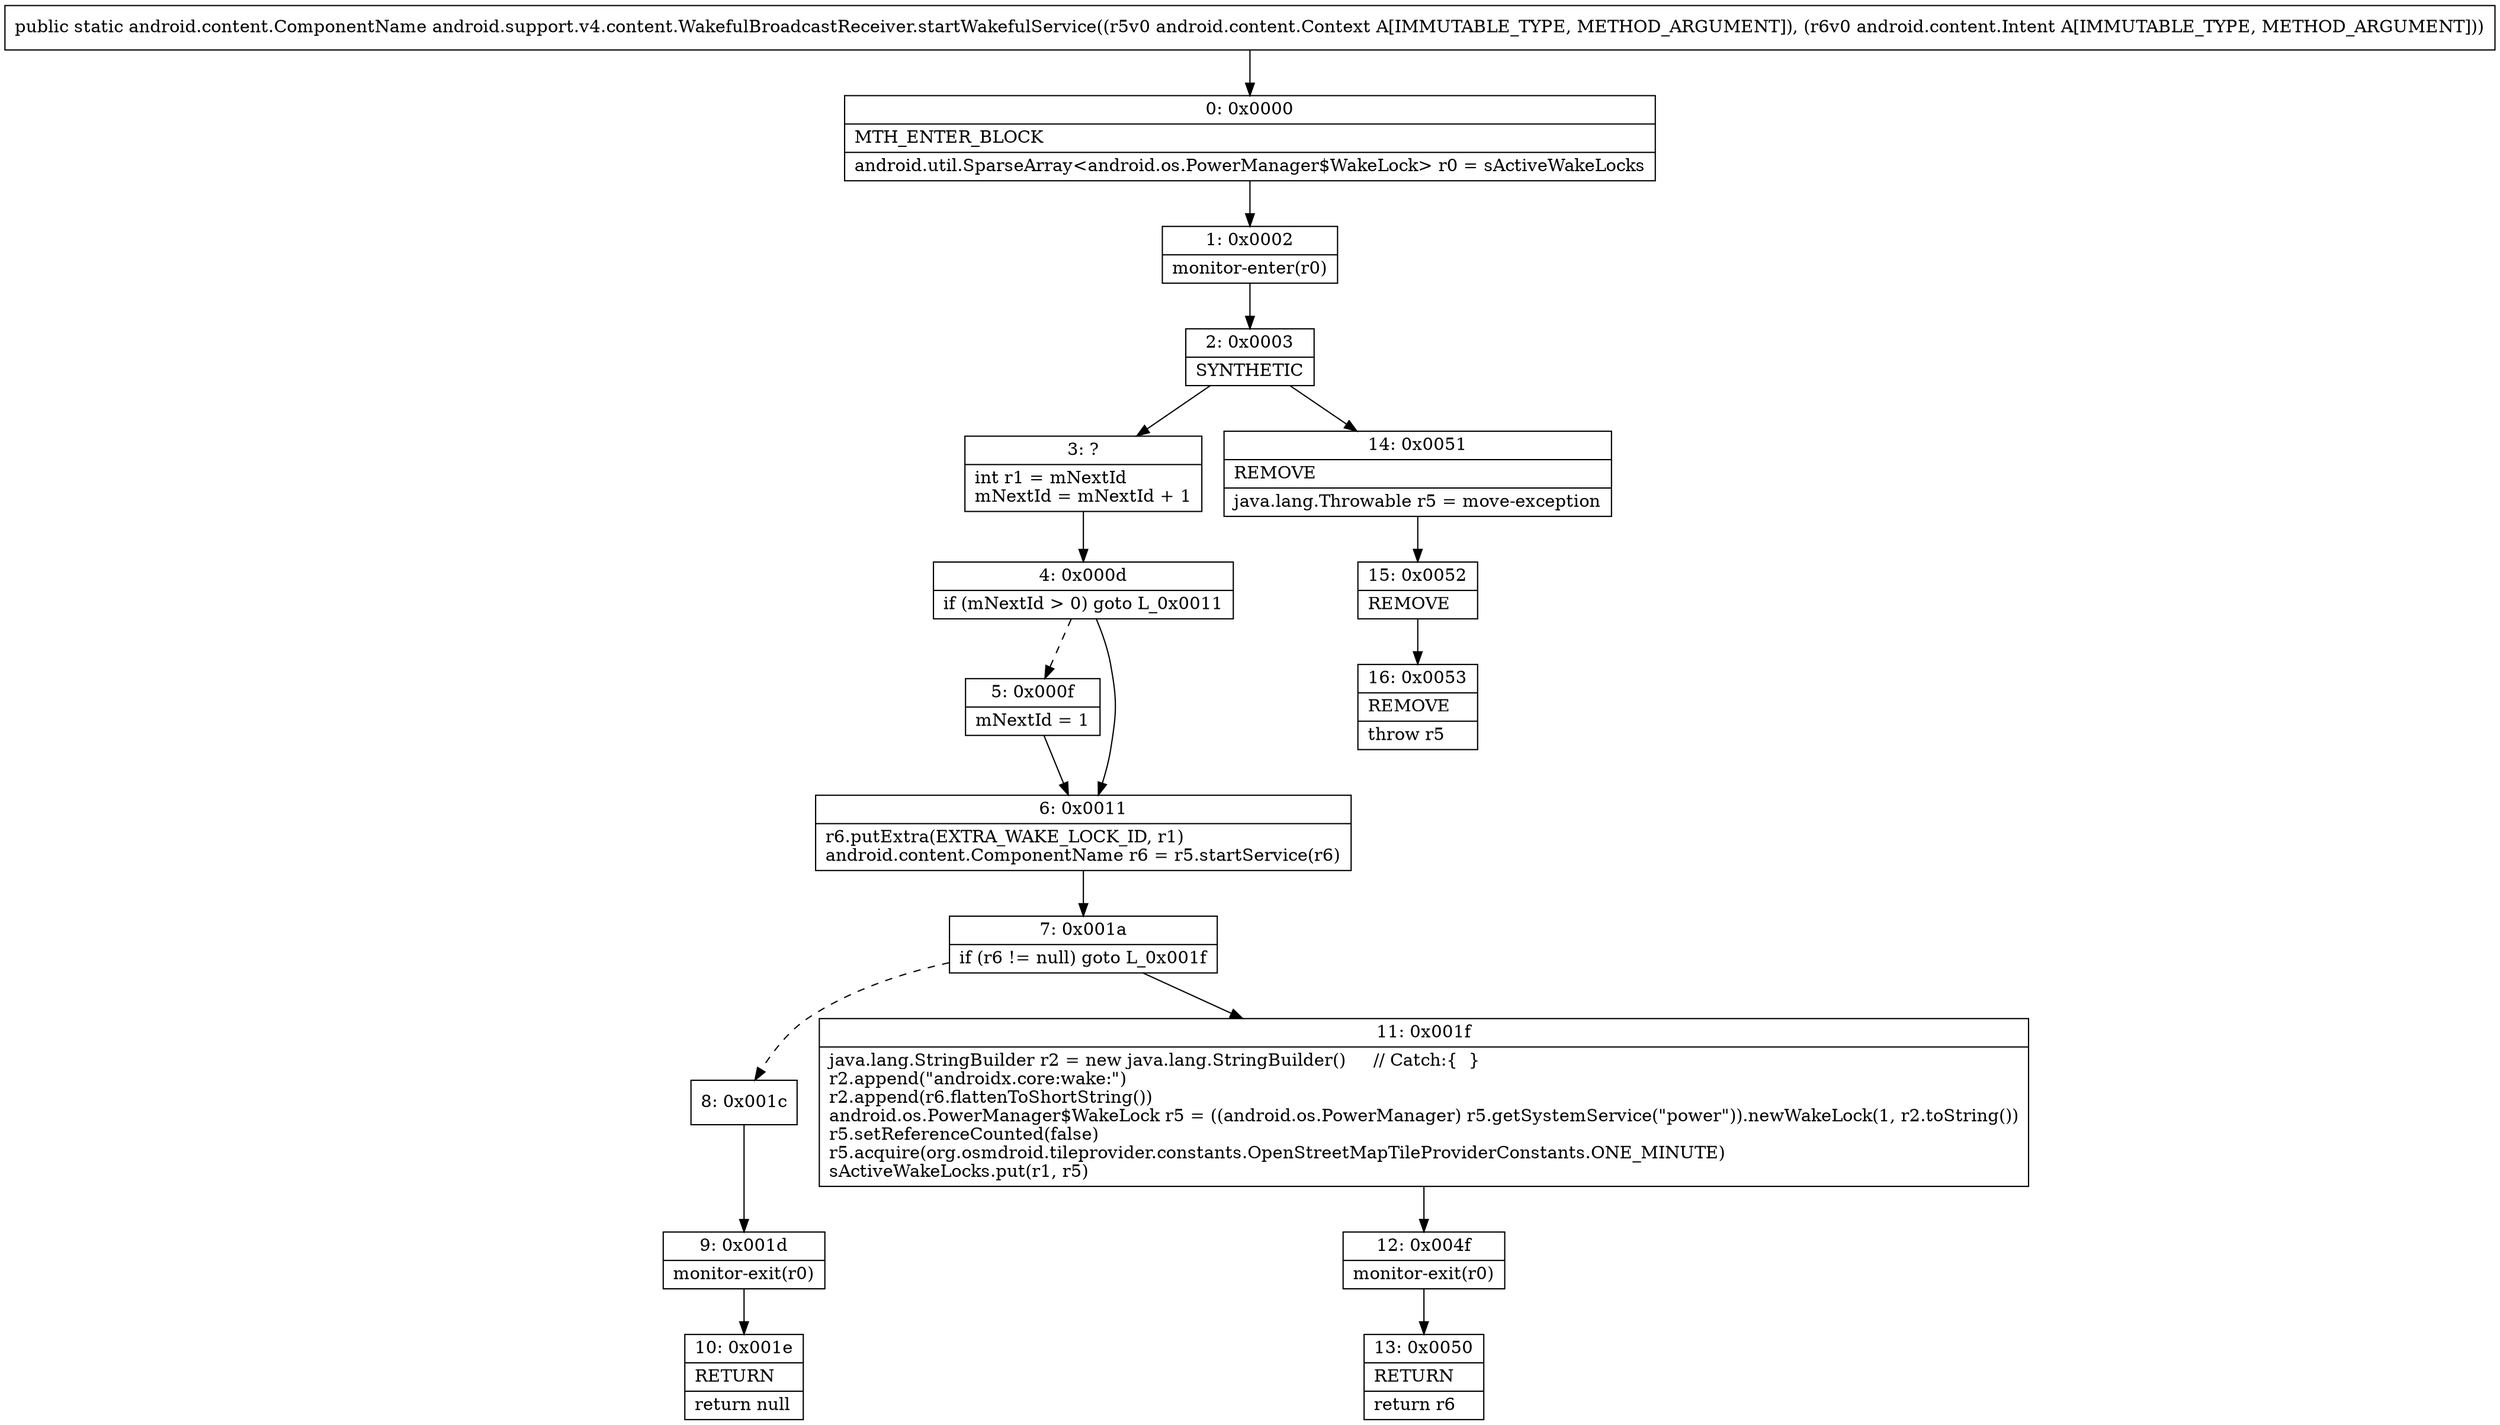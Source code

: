 digraph "CFG forandroid.support.v4.content.WakefulBroadcastReceiver.startWakefulService(Landroid\/content\/Context;Landroid\/content\/Intent;)Landroid\/content\/ComponentName;" {
Node_0 [shape=record,label="{0\:\ 0x0000|MTH_ENTER_BLOCK\l|android.util.SparseArray\<android.os.PowerManager$WakeLock\> r0 = sActiveWakeLocks\l}"];
Node_1 [shape=record,label="{1\:\ 0x0002|monitor\-enter(r0)\l}"];
Node_2 [shape=record,label="{2\:\ 0x0003|SYNTHETIC\l}"];
Node_3 [shape=record,label="{3\:\ ?|int r1 = mNextId\lmNextId = mNextId + 1\l}"];
Node_4 [shape=record,label="{4\:\ 0x000d|if (mNextId \> 0) goto L_0x0011\l}"];
Node_5 [shape=record,label="{5\:\ 0x000f|mNextId = 1\l}"];
Node_6 [shape=record,label="{6\:\ 0x0011|r6.putExtra(EXTRA_WAKE_LOCK_ID, r1)\landroid.content.ComponentName r6 = r5.startService(r6)\l}"];
Node_7 [shape=record,label="{7\:\ 0x001a|if (r6 != null) goto L_0x001f\l}"];
Node_8 [shape=record,label="{8\:\ 0x001c}"];
Node_9 [shape=record,label="{9\:\ 0x001d|monitor\-exit(r0)\l}"];
Node_10 [shape=record,label="{10\:\ 0x001e|RETURN\l|return null\l}"];
Node_11 [shape=record,label="{11\:\ 0x001f|java.lang.StringBuilder r2 = new java.lang.StringBuilder()     \/\/ Catch:\{  \}\lr2.append(\"androidx.core:wake:\")\lr2.append(r6.flattenToShortString())\landroid.os.PowerManager$WakeLock r5 = ((android.os.PowerManager) r5.getSystemService(\"power\")).newWakeLock(1, r2.toString())\lr5.setReferenceCounted(false)\lr5.acquire(org.osmdroid.tileprovider.constants.OpenStreetMapTileProviderConstants.ONE_MINUTE)\lsActiveWakeLocks.put(r1, r5)\l}"];
Node_12 [shape=record,label="{12\:\ 0x004f|monitor\-exit(r0)\l}"];
Node_13 [shape=record,label="{13\:\ 0x0050|RETURN\l|return r6\l}"];
Node_14 [shape=record,label="{14\:\ 0x0051|REMOVE\l|java.lang.Throwable r5 = move\-exception\l}"];
Node_15 [shape=record,label="{15\:\ 0x0052|REMOVE\l}"];
Node_16 [shape=record,label="{16\:\ 0x0053|REMOVE\l|throw r5\l}"];
MethodNode[shape=record,label="{public static android.content.ComponentName android.support.v4.content.WakefulBroadcastReceiver.startWakefulService((r5v0 android.content.Context A[IMMUTABLE_TYPE, METHOD_ARGUMENT]), (r6v0 android.content.Intent A[IMMUTABLE_TYPE, METHOD_ARGUMENT])) }"];
MethodNode -> Node_0;
Node_0 -> Node_1;
Node_1 -> Node_2;
Node_2 -> Node_3;
Node_2 -> Node_14;
Node_3 -> Node_4;
Node_4 -> Node_5[style=dashed];
Node_4 -> Node_6;
Node_5 -> Node_6;
Node_6 -> Node_7;
Node_7 -> Node_8[style=dashed];
Node_7 -> Node_11;
Node_8 -> Node_9;
Node_9 -> Node_10;
Node_11 -> Node_12;
Node_12 -> Node_13;
Node_14 -> Node_15;
Node_15 -> Node_16;
}

